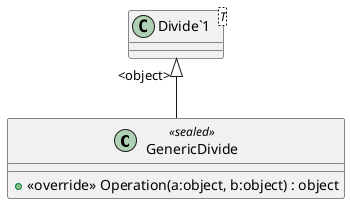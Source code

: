 @startuml
class GenericDivide <<sealed>> {
    + <<override>> Operation(a:object, b:object) : object
}
class "Divide`1"<T> {
}
"Divide`1" "<object>" <|-- GenericDivide
@enduml

